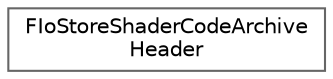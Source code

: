digraph "Graphical Class Hierarchy"
{
 // INTERACTIVE_SVG=YES
 // LATEX_PDF_SIZE
  bgcolor="transparent";
  edge [fontname=Helvetica,fontsize=10,labelfontname=Helvetica,labelfontsize=10];
  node [fontname=Helvetica,fontsize=10,shape=box,height=0.2,width=0.4];
  rankdir="LR";
  Node0 [id="Node000000",label="FIoStoreShaderCodeArchive\lHeader",height=0.2,width=0.4,color="grey40", fillcolor="white", style="filled",URL="$da/dd5/structFIoStoreShaderCodeArchiveHeader.html",tooltip=" "];
}
